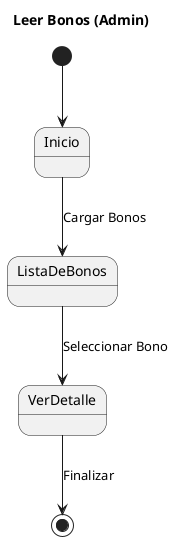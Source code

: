 @startuml
title Leer Bonos (Admin)

[*] --> Inicio
Inicio --> ListaDeBonos : Cargar Bonos
ListaDeBonos --> VerDetalle : Seleccionar Bono
VerDetalle --> [*] : Finalizar

@enduml
